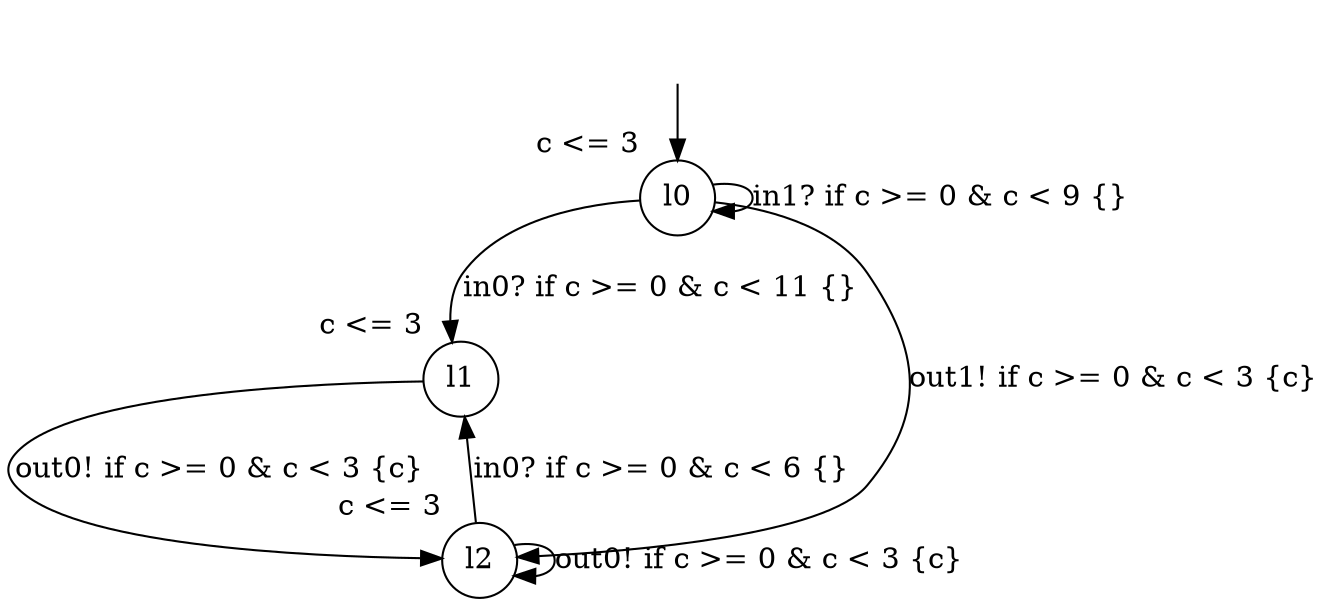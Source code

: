 digraph g {
__start0 [label="" shape="none"];
l0 [shape="circle" margin=0 label="l0", xlabel="c <= 3"];
l1 [shape="circle" margin=0 label="l1", xlabel="c <= 3"];
l2 [shape="circle" margin=0 label="l2", xlabel="c <= 3"];
l0 -> l1 [label="in0? if c >= 0 & c < 11 {} "];
l0 -> l0 [label="in1? if c >= 0 & c < 9 {} "];
l0 -> l2 [label="out1! if c >= 0 & c < 3 {c} "];
l1 -> l2 [label="out0! if c >= 0 & c < 3 {c} "];
l2 -> l1 [label="in0? if c >= 0 & c < 6 {} "];
l2 -> l2 [label="out0! if c >= 0 & c < 3 {c} "];
__start0 -> l0;
}
